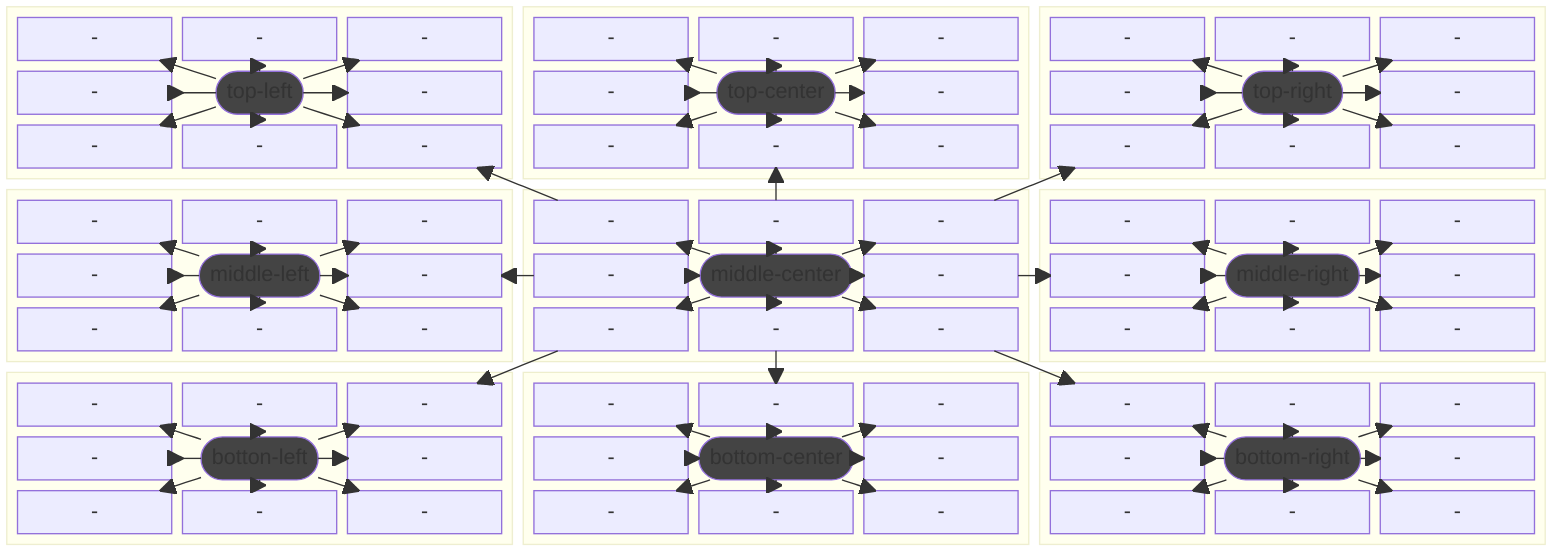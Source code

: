 %% title Mandalart (Sierpinski Carpet) Diagram for Mermaid
%% author
%% date 2024-08-15
%% note 
%% 
%% This mardarart diagram is implemented using the block diagram feature of Mermaid.
%% At the moment of the creation on this script, the block diagram feature of Mermaid is in beta release.
%% A little bit of modification may be required for compaitibility in the future.
%% 
%% <legend>
%% a: top-left
%% b: top-center
%% c: top-right
%% d: middle-left
%% e: middle-center
%% f: middle-right
%% g: bottom-left
%% h: bottom-center
%% i: bottom-right
%% 
%% Some of the blocks have empty lines.
%% Those lines are spaceholders to walkaround the Mermaid's block height bug.
%% 

block-beta
    columns 3
    %%%%%%%%%%%%%%%%%%%%%%%%%%%%%%%%
    %% a (top-left)
    %%%%%%%%%%%%%%%%%%%%%%%%%%%%%%%%
    block
    columns 3
        aa["-"]
        ab["-"]
        ac["-"]
        ad["-"]
        ae(["top-left"])
        af["-"]
        ag["-"]
        ah["-"]
        ai["-"]
    end

    ae --> aa
    ae --> ab
    ae --> ac
    ae --> ad
    ae --> af
    ae --> ag
    ae --> ah
    ae --> ai

    %%%%%%%%%%%%%%%%%%%%%%%%%%%%%%%%
    %% b (top-center)
    %%%%%%%%%%%%%%%%%%%%%%%%%%%%%%%%
    block
    columns 3
        ba["-"]
        bb["-"]
        bc["-"]
        bd["-"]
        be(["top-center"])
        bf["-"]
        bg["-"]
        bh["-"]
        bi["-"]
    end

    be --> ba
    be --> bb
    be --> bc
    be --> bd
    be --> bf
    be --> bg
    be --> bh
    be --> bi

    %%%%%%%%%%%%%%%%%%%%%%%%%%%%%%%%
    %% c (top-right)
    %%%%%%%%%%%%%%%%%%%%%%%%%%%%%%%%
    block
    columns 3
        ca["-"]
        cb["-"]
        cc["-"]
        cd["-"]
        ce(["top-right"])
        cf["-"]
        cg["-"]
        ch["-"]
        ci["-"]
    end

    ce --> ca
    ce --> cb
    ce --> cc
    ce --> cd
    ce --> cf
    ce --> cg
    ce --> ch
    ce --> ci

    %%%%%%%%%%%%%%%%%%%%%%%%%%%%%%%%
    %% d (middle-left)
    %%%%%%%%%%%%%%%%%%%%%%%%%%%%%%%%
    block
    columns 3
        da["-"]
        db["-"]
        dc["-"]
        dd["-"]
        de(["middle-left"])
        df["-"]
        dg["-"]
        dh["-"]
        di["-"]
    end

    de --> da
    de --> db
    de --> dc
    de --> dd
    de --> df
    de --> dg
    de --> dh
    de --> di

    %%%%%%%%%%%%%%%%%%%%%%%%%%%%%%%%
    %% e (middle-center)
    %%%%%%%%%%%%%%%%%%%%%%%%%%%%%%%%
    block
    columns 3
        ea["-"]
        eb["-"]
        ec["-"]
        ed["-"]
        ee(["middle-center"])
        ef["-"]
        eg["-"]
        eh["-"]
        ei["-"]
    end

    ee --> ea
    ee --> eb
    ee --> ec
    ee --> ed
    ee --> ef
    ee --> eg
    ee --> eh
    ee --> ei

    %%%%%%%%%%%%%%%%%%%%%%%%%%%%%%%%
    %% f (middle-right)
    %%%%%%%%%%%%%%%%%%%%%%%%%%%%%%%%
    block
    columns 3
        fa["-"]
        fb["-"]
        fc["-"]
        fd["-"]
        fe(["middle-right"])
        ff["-"]
        fg["-"]
        fh["-"]
        fi["-"]
    end

    fe --> fa
    fe --> fb
    fe --> fc
    fe --> fd
    fe --> ff
    fe --> fg
    fe --> fh
    fe --> fi

    %%%%%%%%%%%%%%%%%%%%%%%%%%%%%%%%
    %% g (botton-left)
    %%%%%%%%%%%%%%%%%%%%%%%%%%%%%%%%
    block
    columns 3
        ga["-"]
        gb["-"]
        gc["-"]
        gd["-"]
        ge(["botton-left"])
        gf["-"]
        gg["-"]
        gh["-"]
        gi["-"]
    end
    
    ge --> ga
    ge --> gb
    ge --> gc
    ge --> gd
    ge --> gf
    ge --> gg
    ge --> gh
    ge --> gi

    %%%%%%%%%%%%%%%%%%%%%%%%%%%%%%%%
    %% h (bottom-center)
    %%%%%%%%%%%%%%%%%%%%%%%%%%%%%%%%
    block
    columns 3
        ha["-"]
        hb["-"]
        hc["-"]
        hd["-"]
        he(["bottom-center"])
        hf["-"]
        hg["-"]
        hh["-"]
        hi["-"]
    end

    he --> ha
    he --> hb
    he --> hc
    he --> hd
    he --> hf
    he --> hg
    he --> hh
    he --> hi

    %%%%%%%%%%%%%%%%%%%%%%%%%%%%%%%%
    %% i (bottom-right)
    %%%%%%%%%%%%%%%%%%%%%%%%%%%%%%%%
    block
    columns 3
        ia["-"]
        ib["-"]
        ic["-"]
        id["-"]
        ie(["bottom-right"])
        if["-"]
        ig["-"]
        ih["-"]
        ii["-"]
    end

    ie --> ia
    ie --> ib
    ie --> ic
    ie --> id
    ie --> if
    ie --> ig
    ie --> ih
    ie --> ii

    %%%%%%%%%%%%%%%%%%%%%%%%%%%%%%%%
    %% top-level connections
    %%%%%%%%%%%%%%%%%%%%%%%%%%%%%%%%

    ea --> ai
    eb --> bh
    ec --> cg
    ed --> df
    ef --> fd
    eg --> gc
    eh --> hb
    ei --> ia

    %%%%%%%%%%%%%%%%%%%%%%%%%%%%%%%%
    %% style
    %%%%%%%%%%%%%%%%%%%%%%%%%%%%%%%%

    classDef center fill:#444
    class ae,be,ce,de,ee,fe,ge,he,ie center